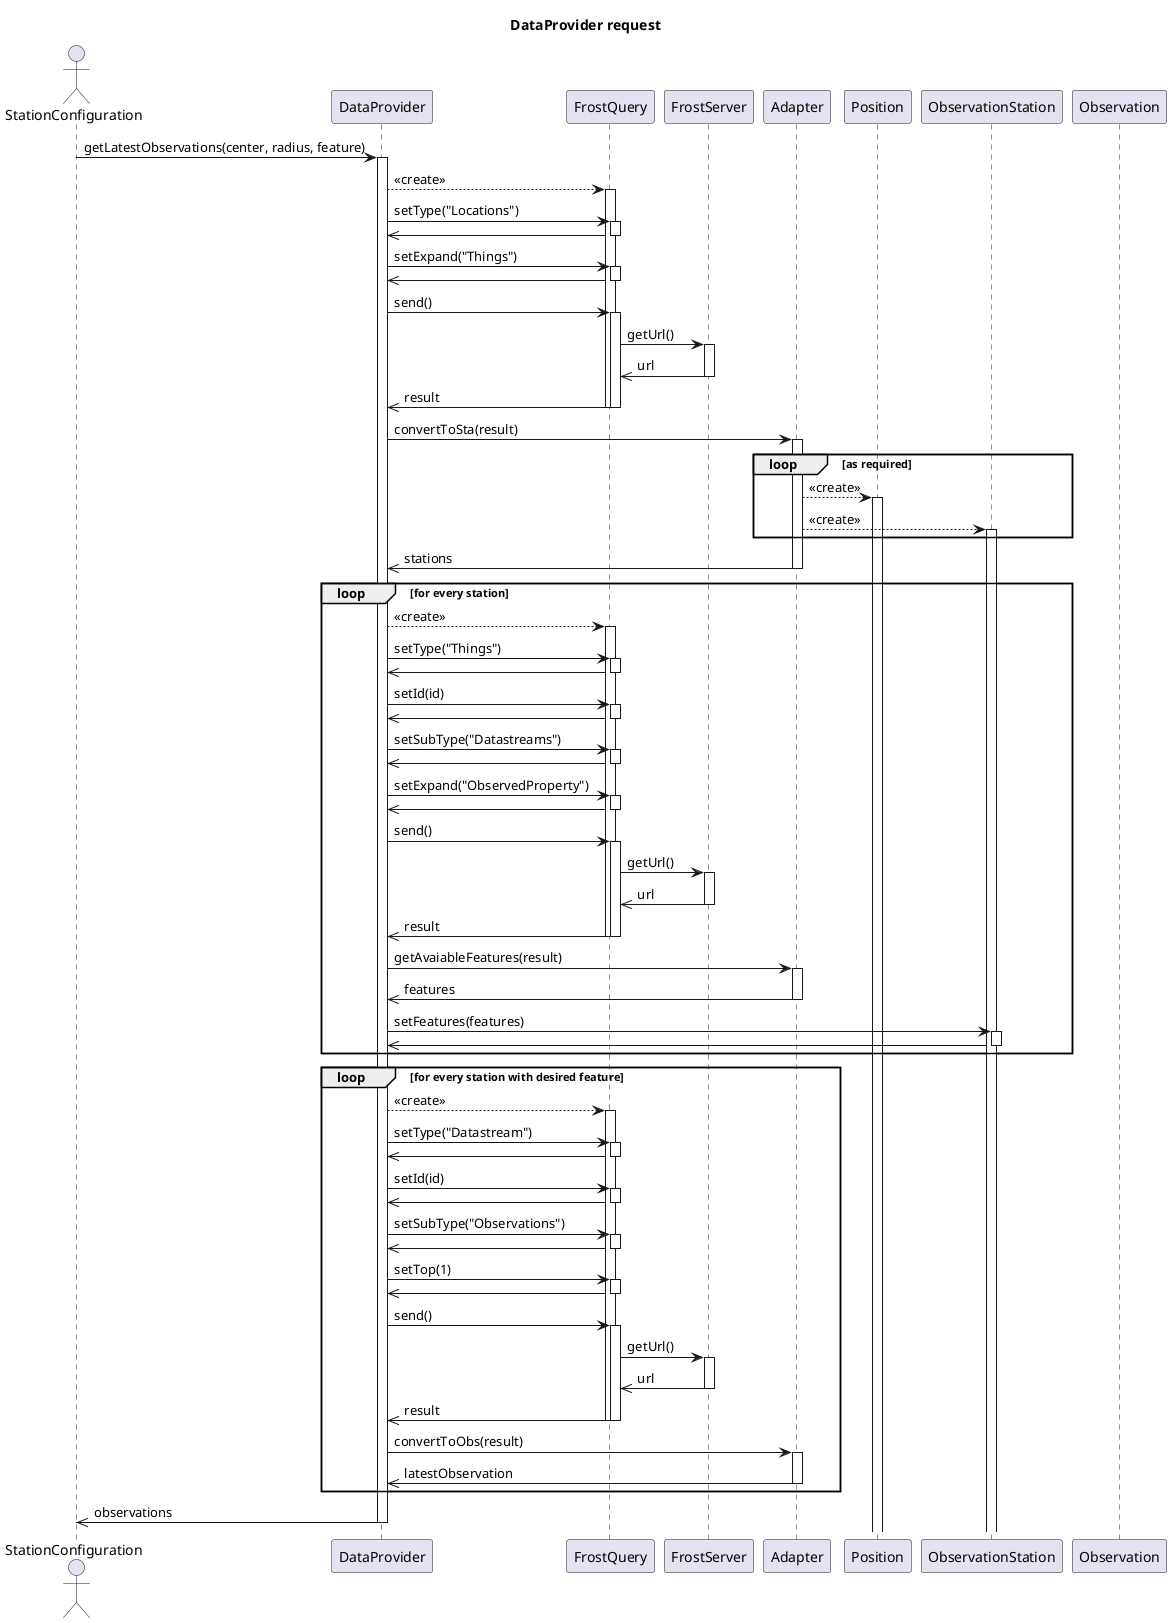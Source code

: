 @startuml FrostSeq

title DataProvider request

actor StationConfiguration
participant DataProvider
participant FrostQuery
participant FrostServer
participant Adapter
participant Position
participant ObservationStation
participant Observation


StationConfiguration -> DataProvider ++ : getLatestObservations(center, radius, feature)
DataProvider --> FrostQuery ++ : <<create>>
DataProvider -> FrostQuery ++ : setType("Locations")
FrostQuery ->> DataProvider -- 
DataProvider -> FrostQuery ++ : setExpand("Things")
FrostQuery ->> DataProvider --
DataProvider -> FrostQuery ++ : send()
FrostQuery -> FrostServer ++ : getUrl()
FrostServer ->> FrostQuery -- : url
FrostQuery ->> DataProvider -- : result
deactivate FrostQuery
DataProvider -> Adapter ++ : convertToSta(result)
loop as required
Adapter --> Position ++ : <<create>>
Adapter --> ObservationStation ++ : <<create>>
end
Adapter ->> DataProvider -- : stations
loop for every station
DataProvider --> FrostQuery ++ : <<create>>
DataProvider -> FrostQuery ++ : setType("Things")
FrostQuery ->> DataProvider -- 
DataProvider -> FrostQuery ++ : setId(id)
FrostQuery ->> DataProvider -- 
DataProvider -> FrostQuery ++ : setSubType("Datastreams")
FrostQuery ->> DataProvider -- 
DataProvider -> FrostQuery ++ : setExpand("ObservedProperty")
FrostQuery ->> DataProvider -- 
DataProvider -> FrostQuery ++ : send()
FrostQuery -> FrostServer ++ : getUrl()
FrostServer ->> FrostQuery -- : url
FrostQuery ->> DataProvider -- : result
deactivate FrostQuery
DataProvider -> Adapter ++ : getAvaiableFeatures(result)
Adapter ->> DataProvider -- : features
deactivate FrostQuery
DataProvider -> ObservationStation ++ : setFeatures(features)
ObservationStation ->> DataProvider -- 
end
loop for every station with desired feature
DataProvider --> FrostQuery ++ : <<create>>
DataProvider -> FrostQuery ++ : setType("Datastream")
FrostQuery ->> DataProvider -- 
DataProvider -> FrostQuery ++ : setId(id)
FrostQuery ->> DataProvider --
DataProvider -> FrostQuery ++ : setSubType("Observations")
FrostQuery ->> DataProvider --
DataProvider -> FrostQuery ++ : setTop(1)
FrostQuery ->> DataProvider --
DataProvider -> FrostQuery ++ : send()
FrostQuery -> FrostServer ++ : getUrl()
FrostServer ->> FrostQuery -- : url
FrostQuery ->> DataProvider -- : result
deactivate FrostQuery
DataProvider -> Adapter ++ : convertToObs(result)
Adapter ->> DataProvider -- : latestObservation
end
DataProvider ->> StationConfiguration -- : observations 


@enduml